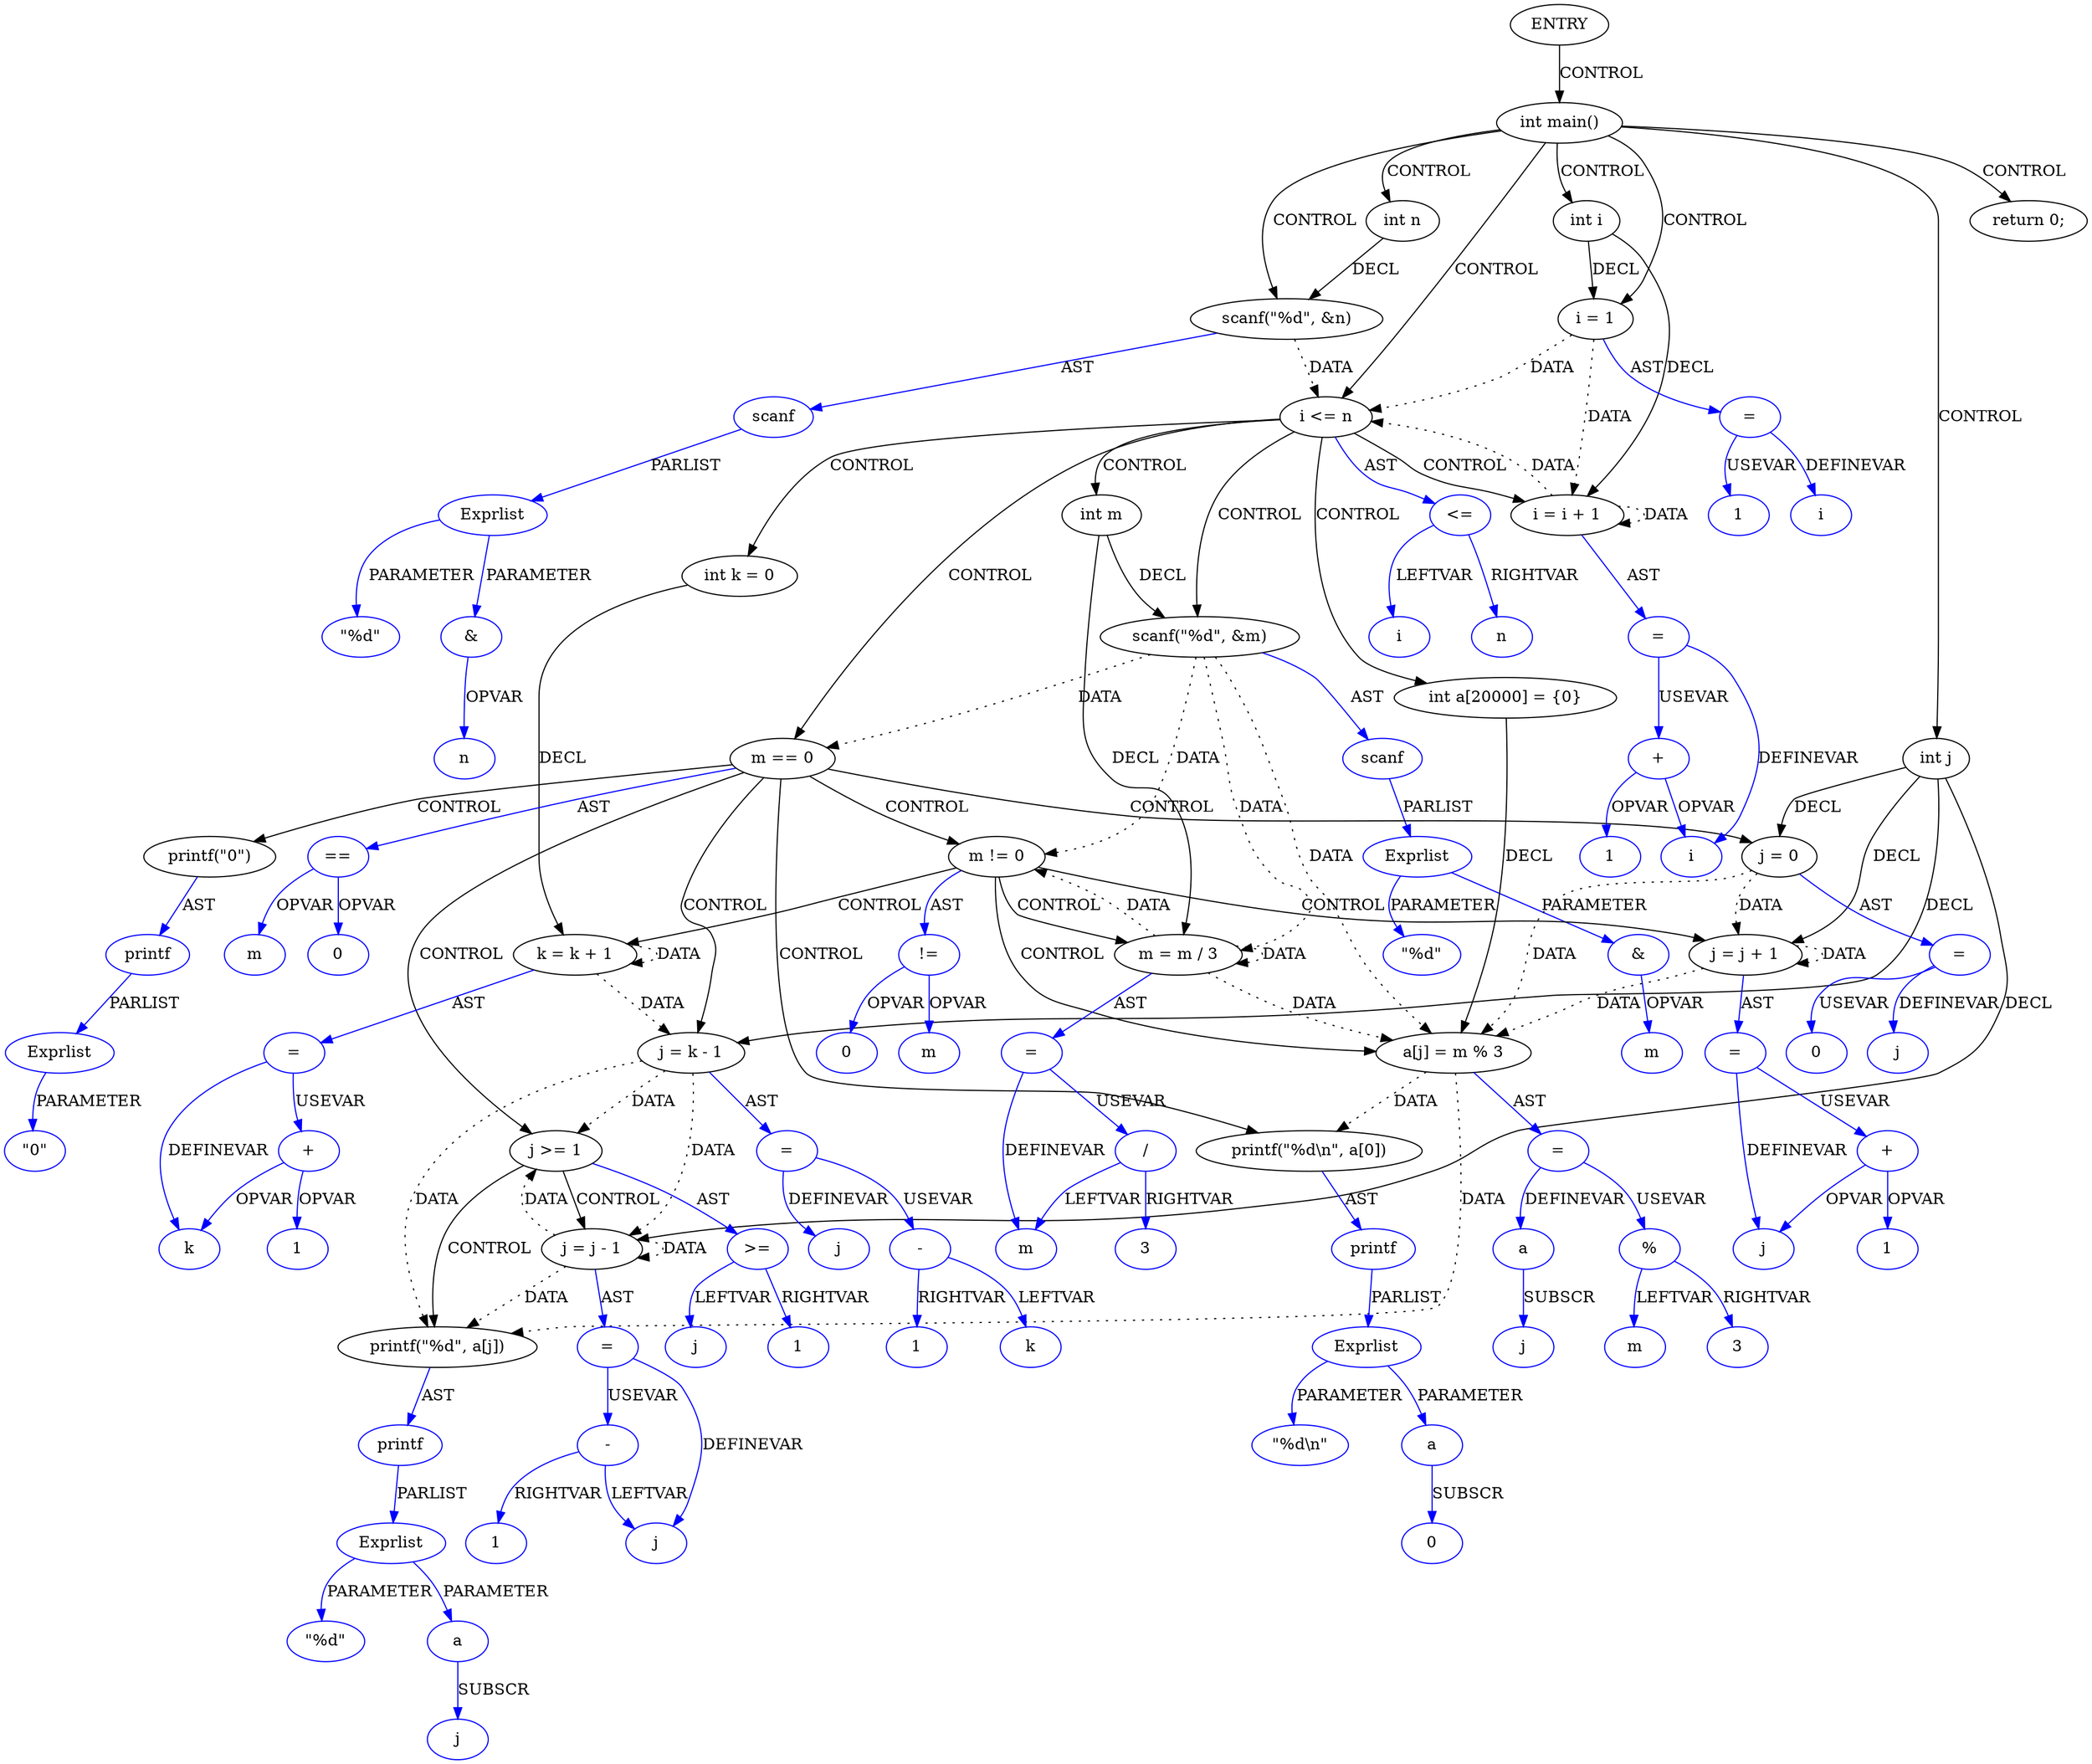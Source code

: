 digraph DotForMerge{
Node1 [label="ENTRY",type="ENTRY",coord="-1"];
Node2 [label="int main()",type="CONTROL",coord="2"];
Node4 [label="int n",type="DECL",coord="4",varname="n",vartype="int"];
Node5 [label="int i",type="DECL",coord="4",varname="i",vartype="int"];
Node6 [label="int j",type="DECL",coord="4",varname="j",vartype="int"];
Node7 [label="scanf(\"%d\", &n)",type="CALL",coord="5"];
Node8 [label="scanf",type="FUNCNAME",coord="5",color=blue];
Node9 [label="Exprlist",type="EXPRS",coord="5",color=blue];
Node10 [label="\"%d\"",type="CONST",coord="5",color=blue];
Node11 [label="&",type="OP",coord="5",color=blue];
Node12 [label="n",type="VAR",coord="5",color=blue];
Node13 [label="i = 1",type="ASSIGN",coord="6"];
Node14 [label="=",type="ASSIGNOP",coord="6",color=blue];
Node15 [label="i",type="VAR",coord="6",color=blue];
Node16 [label="1",type="CONST",coord="6",color=blue];
Node17 [label="i <= n",type="CONTROL",coord="6"];
Node20 [label="int m",type="DECL",coord="8",varname="m",vartype="int"];
Node21 [label="int k = 0",type="DECL",coord="9",varname="k",vartype="int"];
Node22 [label="scanf(\"%d\", &m)",type="CALL",coord="10"];
Node23 [label="scanf",type="FUNCNAME",coord="10",color=blue];
Node24 [label="Exprlist",type="EXPRS",coord="10",color=blue];
Node25 [label="\"%d\"",type="CONST",coord="10",color=blue];
Node26 [label="&",type="OP",coord="10",color=blue];
Node27 [label="m",type="VAR",coord="10",color=blue];
Node28 [label="int a[20000] = {0}",type="DECL",coord="11",varname="a",vartype="int[]"];
Node29 [label="m == 0",type="CONTROL",coord="12"];
Node31 [label="printf(\"0\")",type="CALL",coord="14"];
Node32 [label="printf",type="FUNCNAME",coord="14",color=blue];
Node33 [label="Exprlist",type="EXPRS",coord="14",color=blue];
Node34 [label="\"0\"",type="CONST",coord="14",color=blue];
Node35 [label="j = 0",type="ASSIGN",coord="17"];
Node36 [label="=",type="ASSIGNOP",coord="17",color=blue];
Node37 [label="j",type="VAR",coord="17",color=blue];
Node38 [label="0",type="CONST",coord="17",color=blue];
Node39 [label="m != 0",type="CONTROL",coord="17"];
Node42 [label="a[j] = m % 3",type="ASSIGN",coord="19"];
Node43 [label="=",type="ASSIGNOP",coord="19",color=blue];
Node44 [label="a",type="VAR",coord="19",color=blue];
Node45 [label="j",type="VAR",coord="19",color=blue];
Node46 [label="%",type="OP",coord="19",color=blue];
Node47 [label="m",type="VAR",coord="19",color=blue];
Node48 [label="3",type="CONST",coord="19",color=blue];
Node49 [label="m = m / 3",type="ASSIGN",coord="20"];
Node50 [label="=",type="ASSIGNOP",coord="20",color=blue];
Node51 [label="m",type="VAR",coord="20",color=blue];
Node52 [label="/",type="OP",coord="20",color=blue];
Node53 [label="3",type="CONST",coord="20",color=blue];
Node54 [label="k = k + 1",type="ASSIGN",coord="21"];
Node55 [label="=",type="ASSIGNOP",coord="21",color=blue];
Node56 [label="k",type="VAR",coord="21",color=blue];
Node57 [label="+",type="OP",coord="21",color=blue];
Node58 [label="1",type="CONST",coord="21",color=blue];
Node59 [label="j = j + 1",type="ASSIGN",coord="17"];
Node60 [label="=",type="ASSIGNOP",coord="17",color=blue];
Node61 [label="j",type="VAR",coord="17",color=blue];
Node62 [label="+",type="OP",coord="17",color=blue];
Node63 [label="1",type="CONST",coord="17",color=blue];
Node64 [label="!=",type="OP",coord="17",color=blue];
Node65 [label="m",type="VAR",coord="17",color=blue];
Node66 [label="0",type="CONST",coord="17",color=blue];
Node67 [label="j = k - 1",type="ASSIGN",coord="23"];
Node68 [label="=",type="ASSIGNOP",coord="23",color=blue];
Node69 [label="j",type="VAR",coord="23",color=blue];
Node70 [label="-",type="OP",coord="23",color=blue];
Node71 [label="k",type="VAR",coord="23",color=blue];
Node72 [label="1",type="CONST",coord="23",color=blue];
Node73 [label="j >= 1",type="CONTROL",coord="23"];
Node76 [label="printf(\"%d\", a[j])",type="CALL",coord="25"];
Node77 [label="printf",type="FUNCNAME",coord="25",color=blue];
Node78 [label="Exprlist",type="EXPRS",coord="25",color=blue];
Node79 [label="\"%d\"",type="CONST",coord="25",color=blue];
Node80 [label="a",type="VAR",coord="25",color=blue];
Node81 [label="j",type="VAR",coord="25",color=blue];
Node82 [label="j = j - 1",type="ASSIGN",coord="23"];
Node83 [label="=",type="ASSIGNOP",coord="23",color=blue];
Node84 [label="j",type="VAR",coord="23",color=blue];
Node85 [label="-",type="OP",coord="23",color=blue];
Node86 [label="1",type="CONST",coord="23",color=blue];
Node87 [label=">=",type="OP",coord="23",color=blue];
Node88 [label="j",type="VAR",coord="23",color=blue];
Node89 [label="1",type="CONST",coord="23",color=blue];
Node90 [label="printf(\"%d\\n\", a[0])",type="CALL",coord="27"];
Node91 [label="printf",type="FUNCNAME",coord="27",color=blue];
Node92 [label="Exprlist",type="EXPRS",coord="27",color=blue];
Node93 [label="\"%d\\n\"",type="CONST",coord="27",color=blue];
Node94 [label="a",type="VAR",coord="27",color=blue];
Node95 [label="0",type="CONST",coord="27",color=blue];
Node96 [label="==",type="OP",coord="12",color=blue];
Node97 [label="m",type="VAR",coord="12",color=blue];
Node98 [label="0",type="CONST",coord="12",color=blue];
Node99 [label="i = i + 1",type="ASSIGN",coord="6"];
Node100 [label="=",type="ASSIGNOP",coord="6",color=blue];
Node101 [label="i",type="VAR",coord="6",color=blue];
Node102 [label="+",type="OP",coord="6",color=blue];
Node103 [label="1",type="CONST",coord="6",color=blue];
Node104 [label="<=",type="OP",coord="6",color=blue];
Node105 [label="i",type="VAR",coord="6",color=blue];
Node106 [label="n",type="VAR",coord="6",color=blue];
Node107 [label="return 0;",type="RETURN",coord="30"];
Node1->Node2 [label = "CONTROL" ];
Node2->Node4 [label = "CONTROL" ];
Node2->Node5 [label = "CONTROL" ];
Node2->Node6 [label = "CONTROL" ];
Node2->Node7 [label = "CONTROL" ];
Node2->Node13 [label = "CONTROL" ];
Node2->Node17 [label = "CONTROL" ];
Node2->Node107 [label = "CONTROL" ];
Node17->Node20 [label = "CONTROL" ];
Node17->Node21 [label = "CONTROL" ];
Node17->Node22 [label = "CONTROL" ];
Node17->Node28 [label = "CONTROL" ];
Node17->Node29 [label = "CONTROL" ];
Node17->Node99 [label = "CONTROL" ];
Node29->Node31 [label = "CONTROL" ];
Node29->Node35 [label = "CONTROL" ];
Node29->Node39 [label = "CONTROL" ];
Node29->Node67 [label = "CONTROL" ];
Node29->Node73 [label = "CONTROL" ];
Node29->Node90 [label = "CONTROL" ];
Node39->Node42 [label = "CONTROL" ];
Node39->Node49 [label = "CONTROL" ];
Node39->Node54 [label = "CONTROL" ];
Node39->Node59 [label = "CONTROL" ];
Node73->Node76 [label = "CONTROL" ];
Node73->Node82 [label = "CONTROL" ];
Node7->Node17 [label = "DATA", style = dotted ]
Node13->Node17 [label = "DATA", style = dotted ]
Node13->Node99 [label = "DATA", style = dotted ]
Node22->Node29 [label = "DATA", style = dotted ]
Node22->Node39 [label = "DATA", style = dotted ]
Node22->Node42 [label = "DATA", style = dotted ]
Node22->Node49 [label = "DATA", style = dotted ]
Node35->Node42 [label = "DATA", style = dotted ]
Node35->Node59 [label = "DATA", style = dotted ]
Node42->Node76 [label = "DATA", style = dotted ]
Node42->Node90 [label = "DATA", style = dotted ]
Node49->Node39 [label = "DATA", style = dotted ]
Node49->Node42 [label = "DATA", style = dotted ]
Node49->Node49 [label = "DATA", style = dotted ]
Node54->Node54 [label = "DATA", style = dotted ]
Node54->Node67 [label = "DATA", style = dotted ]
Node59->Node42 [label = "DATA", style = dotted ]
Node59->Node59 [label = "DATA", style = dotted ]
Node67->Node73 [label = "DATA", style = dotted ]
Node67->Node76 [label = "DATA", style = dotted ]
Node67->Node82 [label = "DATA", style = dotted ]
Node82->Node73 [label = "DATA", style = dotted ]
Node82->Node76 [label = "DATA", style = dotted ]
Node82->Node82 [label = "DATA", style = dotted ]
Node99->Node17 [label = "DATA", style = dotted ]
Node99->Node99 [label = "DATA", style = dotted ]
Node4->Node7 [label = "DECL"]
Node5->Node99 [label = "DECL"]
Node5->Node13 [label = "DECL"]
Node6->Node67 [label = "DECL"]
Node6->Node35 [label = "DECL"]
Node6->Node82 [label = "DECL"]
Node6->Node59 [label = "DECL"]
Node20->Node49 [label = "DECL"]
Node20->Node22 [label = "DECL"]
Node21->Node54 [label = "DECL"]
Node28->Node42 [label = "DECL"]
Node7->Node8 [label = "AST" color=blue]
Node8->Node9 [label = "PARLIST" color=blue]
Node9->Node10 [label = "PARAMETER" color=blue]
Node9->Node11 [label = "PARAMETER" color=blue]
Node11->Node12 [label = "OPVAR" color=blue]
Node13->Node14 [label = "AST" color=blue]
Node14->Node15 [label = "DEFINEVAR" color=blue]
Node14->Node16 [label = "USEVAR" color=blue]
Node17->Node104 [label = "AST" color=blue]
Node22->Node23 [label = "AST" color=blue]
Node23->Node24 [label = "PARLIST" color=blue]
Node24->Node25 [label = "PARAMETER" color=blue]
Node24->Node26 [label = "PARAMETER" color=blue]
Node26->Node27 [label = "OPVAR" color=blue]
Node29->Node96 [label = "AST" color=blue]
Node31->Node32 [label = "AST" color=blue]
Node32->Node33 [label = "PARLIST" color=blue]
Node33->Node34 [label = "PARAMETER" color=blue]
Node35->Node36 [label = "AST" color=blue]
Node36->Node37 [label = "DEFINEVAR" color=blue]
Node36->Node38 [label = "USEVAR" color=blue]
Node39->Node64 [label = "AST" color=blue]
Node42->Node43 [label = "AST" color=blue]
Node43->Node44 [label = "DEFINEVAR" color=blue]
Node43->Node46 [label = "USEVAR" color=blue]
Node44->Node45 [label = "SUBSCR" color=blue]
Node46->Node47 [label = "LEFTVAR" color=blue]
Node46->Node48 [label = "RIGHTVAR" color=blue]
Node49->Node50 [label = "AST" color=blue]
Node50->Node51 [label = "DEFINEVAR" color=blue]
Node50->Node52 [label = "USEVAR" color=blue]
Node52->Node51 [label = "LEFTVAR" color=blue]
Node52->Node53 [label = "RIGHTVAR" color=blue]
Node54->Node55 [label = "AST" color=blue]
Node55->Node56 [label = "DEFINEVAR" color=blue]
Node55->Node57 [label = "USEVAR" color=blue]
Node57->Node56 [label = "OPVAR" color=blue]
Node57->Node58 [label = "OPVAR" color=blue]
Node59->Node60 [label = "AST" color=blue]
Node60->Node61 [label = "DEFINEVAR" color=blue]
Node60->Node62 [label = "USEVAR" color=blue]
Node62->Node61 [label = "OPVAR" color=blue]
Node62->Node63 [label = "OPVAR" color=blue]
Node64->Node65 [label = "OPVAR" color=blue]
Node64->Node66 [label = "OPVAR" color=blue]
Node67->Node68 [label = "AST" color=blue]
Node68->Node69 [label = "DEFINEVAR" color=blue]
Node68->Node70 [label = "USEVAR" color=blue]
Node70->Node71 [label = "LEFTVAR" color=blue]
Node70->Node72 [label = "RIGHTVAR" color=blue]
Node73->Node87 [label = "AST" color=blue]
Node76->Node77 [label = "AST" color=blue]
Node77->Node78 [label = "PARLIST" color=blue]
Node78->Node79 [label = "PARAMETER" color=blue]
Node78->Node80 [label = "PARAMETER" color=blue]
Node80->Node81 [label = "SUBSCR" color=blue]
Node82->Node83 [label = "AST" color=blue]
Node83->Node84 [label = "DEFINEVAR" color=blue]
Node83->Node85 [label = "USEVAR" color=blue]
Node85->Node84 [label = "LEFTVAR" color=blue]
Node85->Node86 [label = "RIGHTVAR" color=blue]
Node87->Node88 [label = "LEFTVAR" color=blue]
Node87->Node89 [label = "RIGHTVAR" color=blue]
Node90->Node91 [label = "AST" color=blue]
Node91->Node92 [label = "PARLIST" color=blue]
Node92->Node93 [label = "PARAMETER" color=blue]
Node92->Node94 [label = "PARAMETER" color=blue]
Node94->Node95 [label = "SUBSCR" color=blue]
Node96->Node97 [label = "OPVAR" color=blue]
Node96->Node98 [label = "OPVAR" color=blue]
Node99->Node100 [label = "AST" color=blue]
Node100->Node101 [label = "DEFINEVAR" color=blue]
Node100->Node102 [label = "USEVAR" color=blue]
Node102->Node101 [label = "OPVAR" color=blue]
Node102->Node103 [label = "OPVAR" color=blue]
Node104->Node105 [label = "LEFTVAR" color=blue]
Node104->Node106 [label = "RIGHTVAR" color=blue]
}
